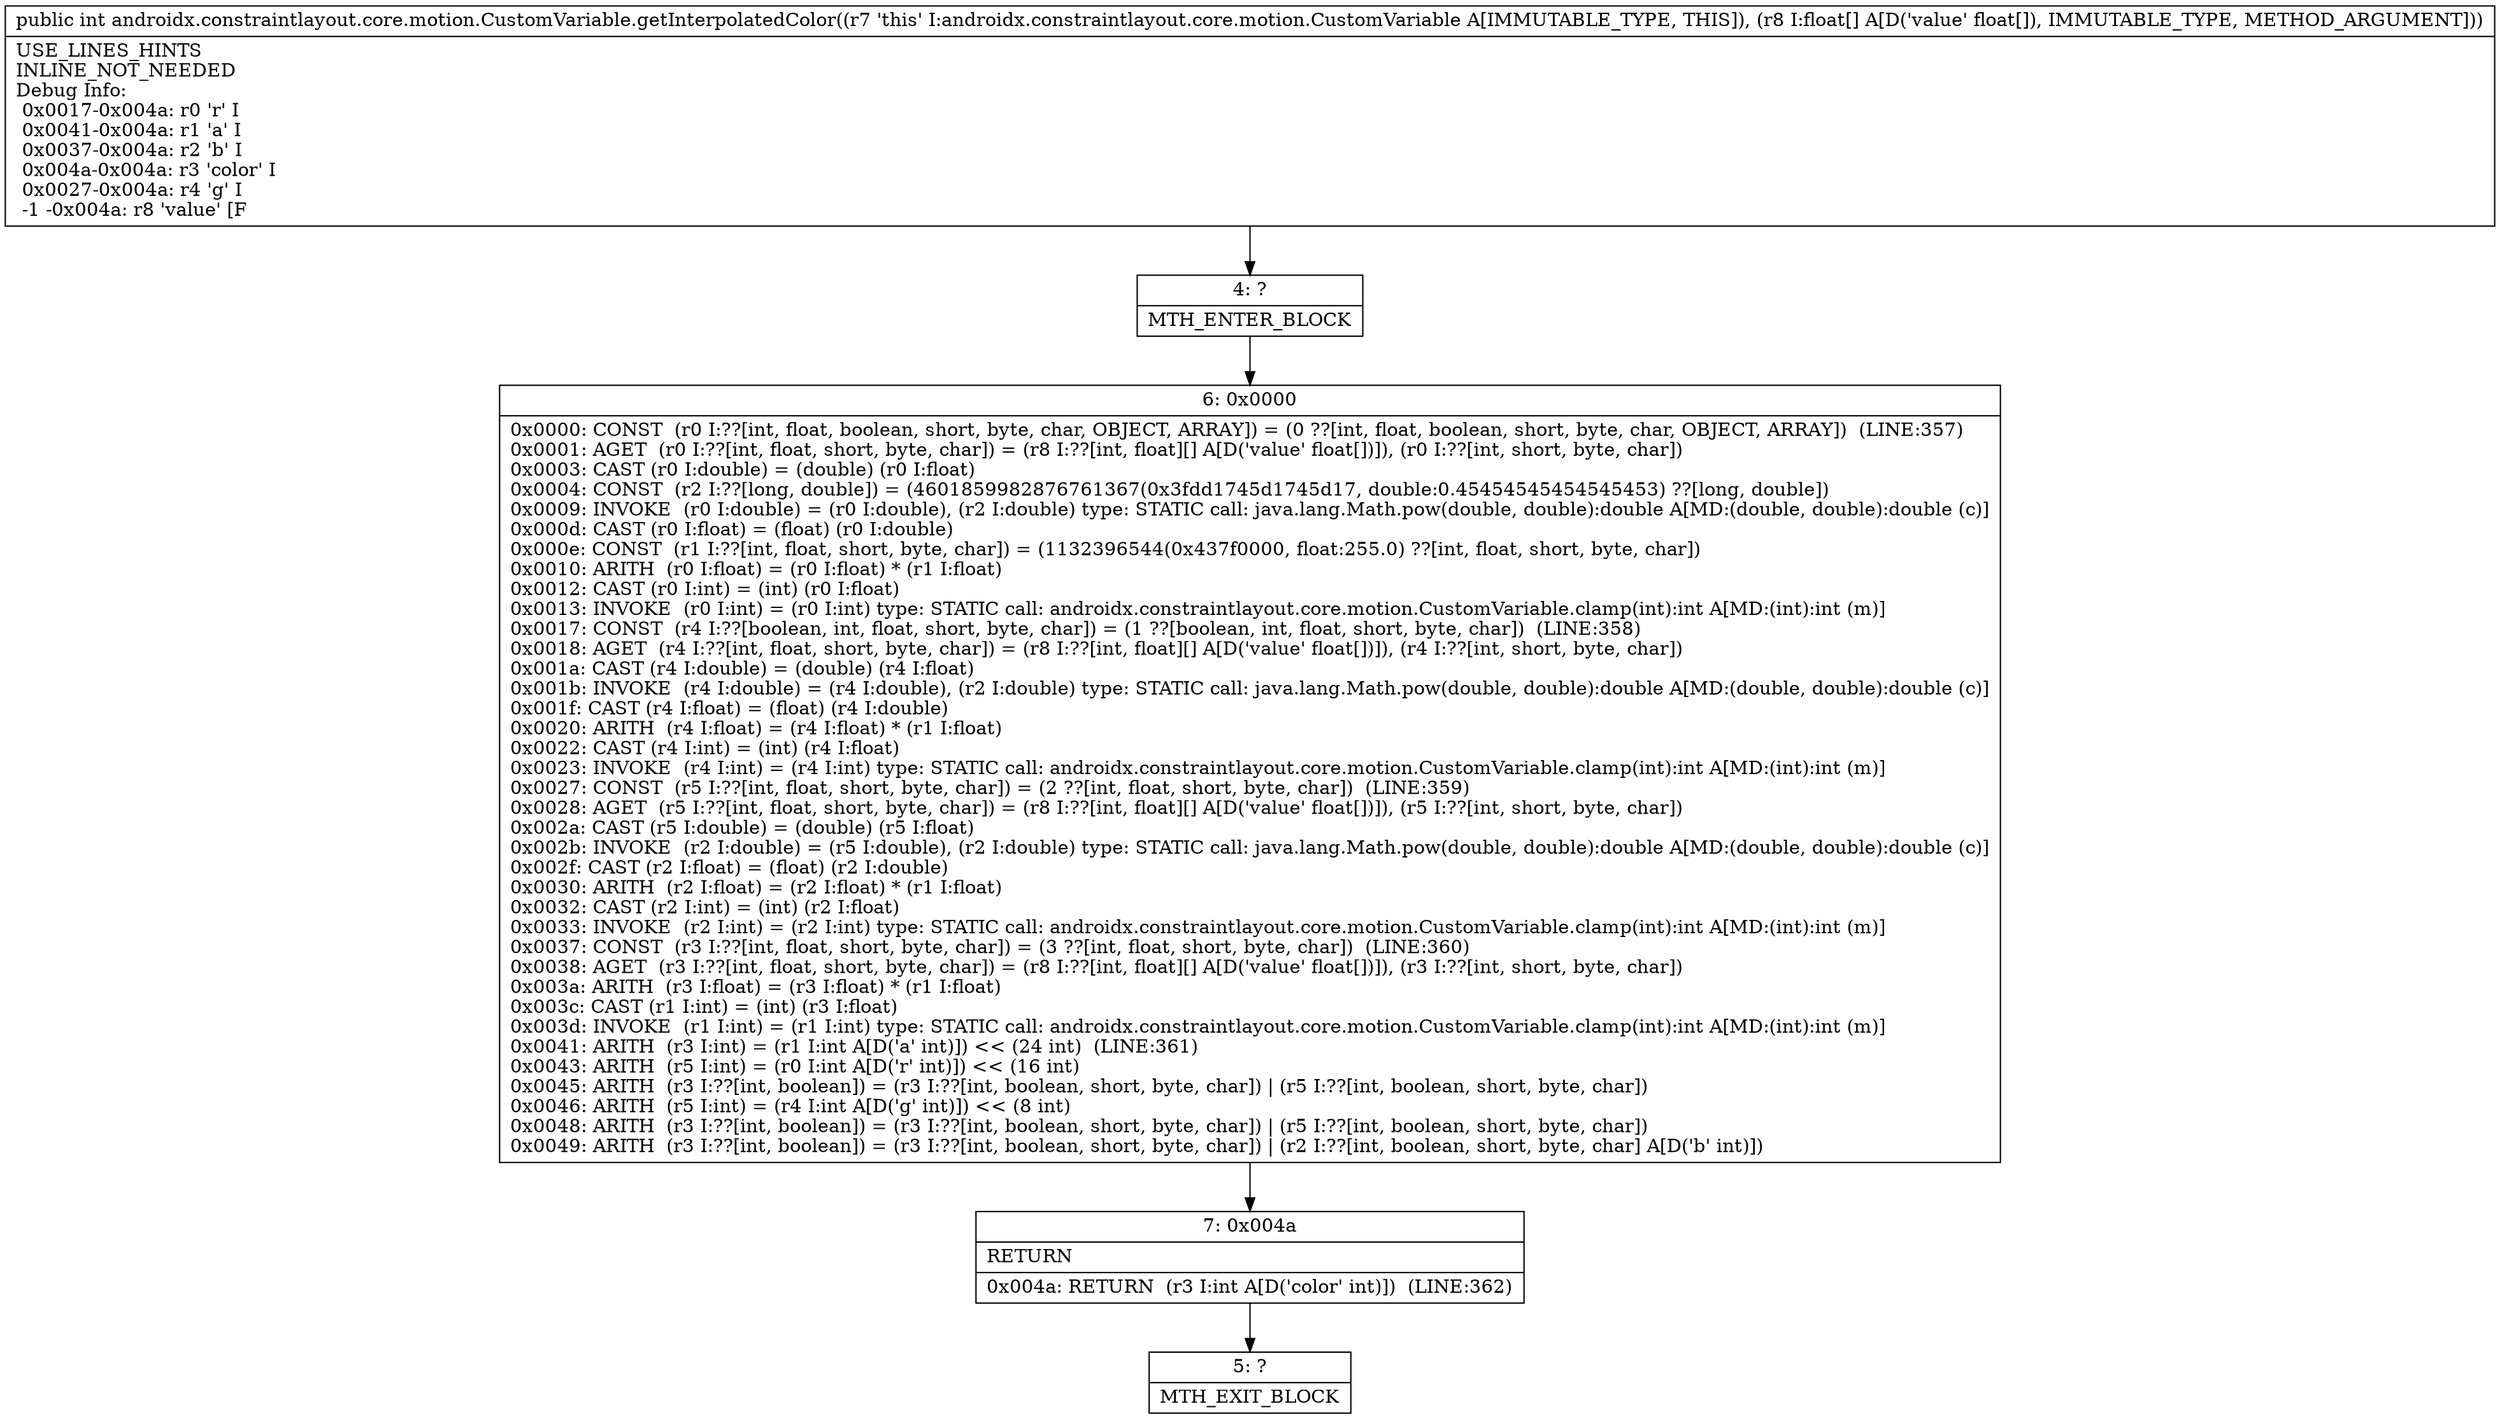 digraph "CFG forandroidx.constraintlayout.core.motion.CustomVariable.getInterpolatedColor([F)I" {
Node_4 [shape=record,label="{4\:\ ?|MTH_ENTER_BLOCK\l}"];
Node_6 [shape=record,label="{6\:\ 0x0000|0x0000: CONST  (r0 I:??[int, float, boolean, short, byte, char, OBJECT, ARRAY]) = (0 ??[int, float, boolean, short, byte, char, OBJECT, ARRAY])  (LINE:357)\l0x0001: AGET  (r0 I:??[int, float, short, byte, char]) = (r8 I:??[int, float][] A[D('value' float[])]), (r0 I:??[int, short, byte, char]) \l0x0003: CAST (r0 I:double) = (double) (r0 I:float) \l0x0004: CONST  (r2 I:??[long, double]) = (4601859982876761367(0x3fdd1745d1745d17, double:0.45454545454545453) ??[long, double]) \l0x0009: INVOKE  (r0 I:double) = (r0 I:double), (r2 I:double) type: STATIC call: java.lang.Math.pow(double, double):double A[MD:(double, double):double (c)]\l0x000d: CAST (r0 I:float) = (float) (r0 I:double) \l0x000e: CONST  (r1 I:??[int, float, short, byte, char]) = (1132396544(0x437f0000, float:255.0) ??[int, float, short, byte, char]) \l0x0010: ARITH  (r0 I:float) = (r0 I:float) * (r1 I:float) \l0x0012: CAST (r0 I:int) = (int) (r0 I:float) \l0x0013: INVOKE  (r0 I:int) = (r0 I:int) type: STATIC call: androidx.constraintlayout.core.motion.CustomVariable.clamp(int):int A[MD:(int):int (m)]\l0x0017: CONST  (r4 I:??[boolean, int, float, short, byte, char]) = (1 ??[boolean, int, float, short, byte, char])  (LINE:358)\l0x0018: AGET  (r4 I:??[int, float, short, byte, char]) = (r8 I:??[int, float][] A[D('value' float[])]), (r4 I:??[int, short, byte, char]) \l0x001a: CAST (r4 I:double) = (double) (r4 I:float) \l0x001b: INVOKE  (r4 I:double) = (r4 I:double), (r2 I:double) type: STATIC call: java.lang.Math.pow(double, double):double A[MD:(double, double):double (c)]\l0x001f: CAST (r4 I:float) = (float) (r4 I:double) \l0x0020: ARITH  (r4 I:float) = (r4 I:float) * (r1 I:float) \l0x0022: CAST (r4 I:int) = (int) (r4 I:float) \l0x0023: INVOKE  (r4 I:int) = (r4 I:int) type: STATIC call: androidx.constraintlayout.core.motion.CustomVariable.clamp(int):int A[MD:(int):int (m)]\l0x0027: CONST  (r5 I:??[int, float, short, byte, char]) = (2 ??[int, float, short, byte, char])  (LINE:359)\l0x0028: AGET  (r5 I:??[int, float, short, byte, char]) = (r8 I:??[int, float][] A[D('value' float[])]), (r5 I:??[int, short, byte, char]) \l0x002a: CAST (r5 I:double) = (double) (r5 I:float) \l0x002b: INVOKE  (r2 I:double) = (r5 I:double), (r2 I:double) type: STATIC call: java.lang.Math.pow(double, double):double A[MD:(double, double):double (c)]\l0x002f: CAST (r2 I:float) = (float) (r2 I:double) \l0x0030: ARITH  (r2 I:float) = (r2 I:float) * (r1 I:float) \l0x0032: CAST (r2 I:int) = (int) (r2 I:float) \l0x0033: INVOKE  (r2 I:int) = (r2 I:int) type: STATIC call: androidx.constraintlayout.core.motion.CustomVariable.clamp(int):int A[MD:(int):int (m)]\l0x0037: CONST  (r3 I:??[int, float, short, byte, char]) = (3 ??[int, float, short, byte, char])  (LINE:360)\l0x0038: AGET  (r3 I:??[int, float, short, byte, char]) = (r8 I:??[int, float][] A[D('value' float[])]), (r3 I:??[int, short, byte, char]) \l0x003a: ARITH  (r3 I:float) = (r3 I:float) * (r1 I:float) \l0x003c: CAST (r1 I:int) = (int) (r3 I:float) \l0x003d: INVOKE  (r1 I:int) = (r1 I:int) type: STATIC call: androidx.constraintlayout.core.motion.CustomVariable.clamp(int):int A[MD:(int):int (m)]\l0x0041: ARITH  (r3 I:int) = (r1 I:int A[D('a' int)]) \<\< (24 int)  (LINE:361)\l0x0043: ARITH  (r5 I:int) = (r0 I:int A[D('r' int)]) \<\< (16 int) \l0x0045: ARITH  (r3 I:??[int, boolean]) = (r3 I:??[int, boolean, short, byte, char]) \| (r5 I:??[int, boolean, short, byte, char]) \l0x0046: ARITH  (r5 I:int) = (r4 I:int A[D('g' int)]) \<\< (8 int) \l0x0048: ARITH  (r3 I:??[int, boolean]) = (r3 I:??[int, boolean, short, byte, char]) \| (r5 I:??[int, boolean, short, byte, char]) \l0x0049: ARITH  (r3 I:??[int, boolean]) = (r3 I:??[int, boolean, short, byte, char]) \| (r2 I:??[int, boolean, short, byte, char] A[D('b' int)]) \l}"];
Node_7 [shape=record,label="{7\:\ 0x004a|RETURN\l|0x004a: RETURN  (r3 I:int A[D('color' int)])  (LINE:362)\l}"];
Node_5 [shape=record,label="{5\:\ ?|MTH_EXIT_BLOCK\l}"];
MethodNode[shape=record,label="{public int androidx.constraintlayout.core.motion.CustomVariable.getInterpolatedColor((r7 'this' I:androidx.constraintlayout.core.motion.CustomVariable A[IMMUTABLE_TYPE, THIS]), (r8 I:float[] A[D('value' float[]), IMMUTABLE_TYPE, METHOD_ARGUMENT]))  | USE_LINES_HINTS\lINLINE_NOT_NEEDED\lDebug Info:\l  0x0017\-0x004a: r0 'r' I\l  0x0041\-0x004a: r1 'a' I\l  0x0037\-0x004a: r2 'b' I\l  0x004a\-0x004a: r3 'color' I\l  0x0027\-0x004a: r4 'g' I\l  \-1 \-0x004a: r8 'value' [F\l}"];
MethodNode -> Node_4;Node_4 -> Node_6;
Node_6 -> Node_7;
Node_7 -> Node_5;
}

